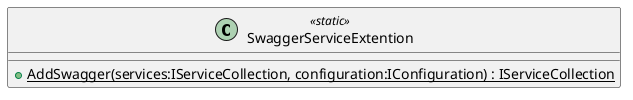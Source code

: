 @startuml
class SwaggerServiceExtention <<static>> {
    + {static} AddSwagger(services:IServiceCollection, configuration:IConfiguration) : IServiceCollection
}
@enduml
